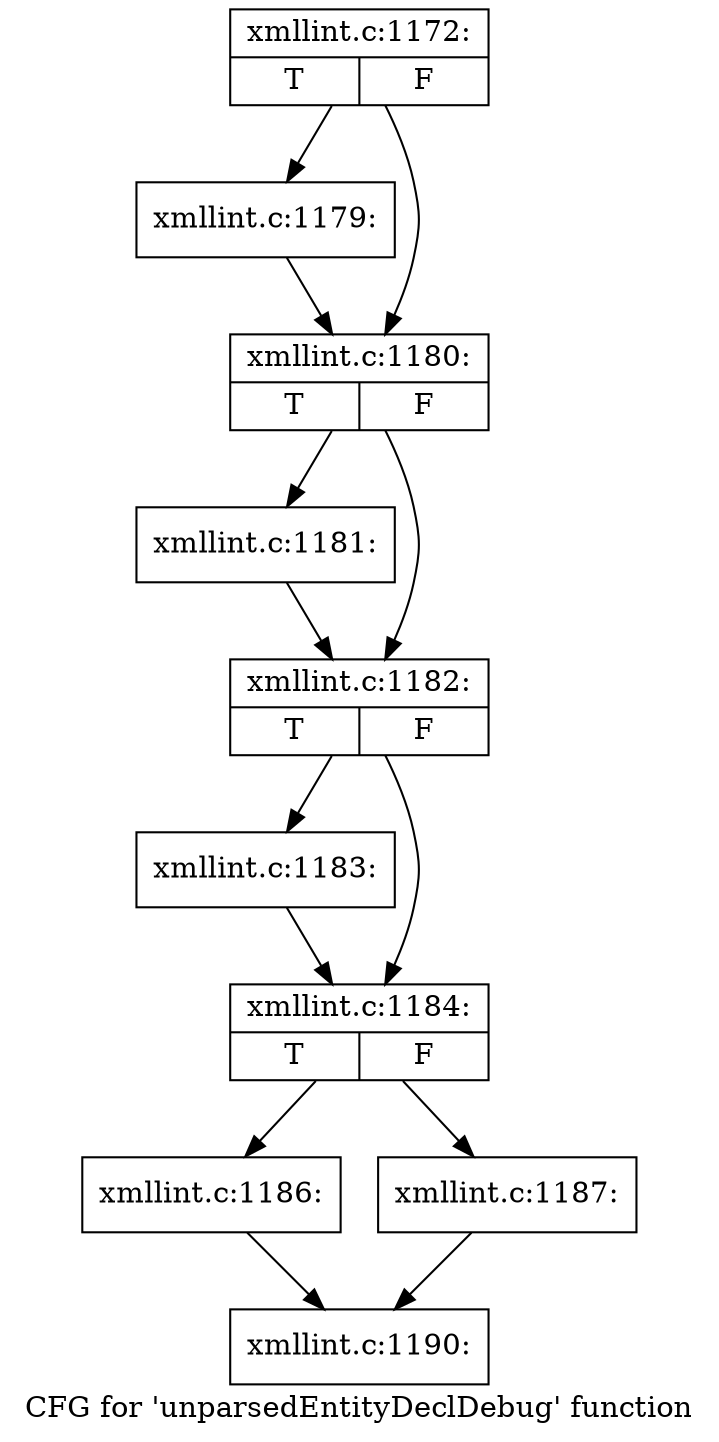 digraph "CFG for 'unparsedEntityDeclDebug' function" {
	label="CFG for 'unparsedEntityDeclDebug' function";

	Node0x49c9290 [shape=record,label="{xmllint.c:1172:|{<s0>T|<s1>F}}"];
	Node0x49c9290 -> Node0x49bf4a0;
	Node0x49c9290 -> Node0x49bf4f0;
	Node0x49bf4a0 [shape=record,label="{xmllint.c:1179:}"];
	Node0x49bf4a0 -> Node0x49bf4f0;
	Node0x49bf4f0 [shape=record,label="{xmllint.c:1180:|{<s0>T|<s1>F}}"];
	Node0x49bf4f0 -> Node0x49ccf30;
	Node0x49bf4f0 -> Node0x49ccf80;
	Node0x49ccf30 [shape=record,label="{xmllint.c:1181:}"];
	Node0x49ccf30 -> Node0x49ccf80;
	Node0x49ccf80 [shape=record,label="{xmllint.c:1182:|{<s0>T|<s1>F}}"];
	Node0x49ccf80 -> Node0x49cd470;
	Node0x49ccf80 -> Node0x49cd4c0;
	Node0x49cd470 [shape=record,label="{xmllint.c:1183:}"];
	Node0x49cd470 -> Node0x49cd4c0;
	Node0x49cd4c0 [shape=record,label="{xmllint.c:1184:|{<s0>T|<s1>F}}"];
	Node0x49cd4c0 -> Node0x49cdb70;
	Node0x49cd4c0 -> Node0x49cdbc0;
	Node0x49cdb70 [shape=record,label="{xmllint.c:1186:}"];
	Node0x49cdb70 -> Node0x49ca860;
	Node0x49cdbc0 [shape=record,label="{xmllint.c:1187:}"];
	Node0x49cdbc0 -> Node0x49ca860;
	Node0x49ca860 [shape=record,label="{xmllint.c:1190:}"];
}
